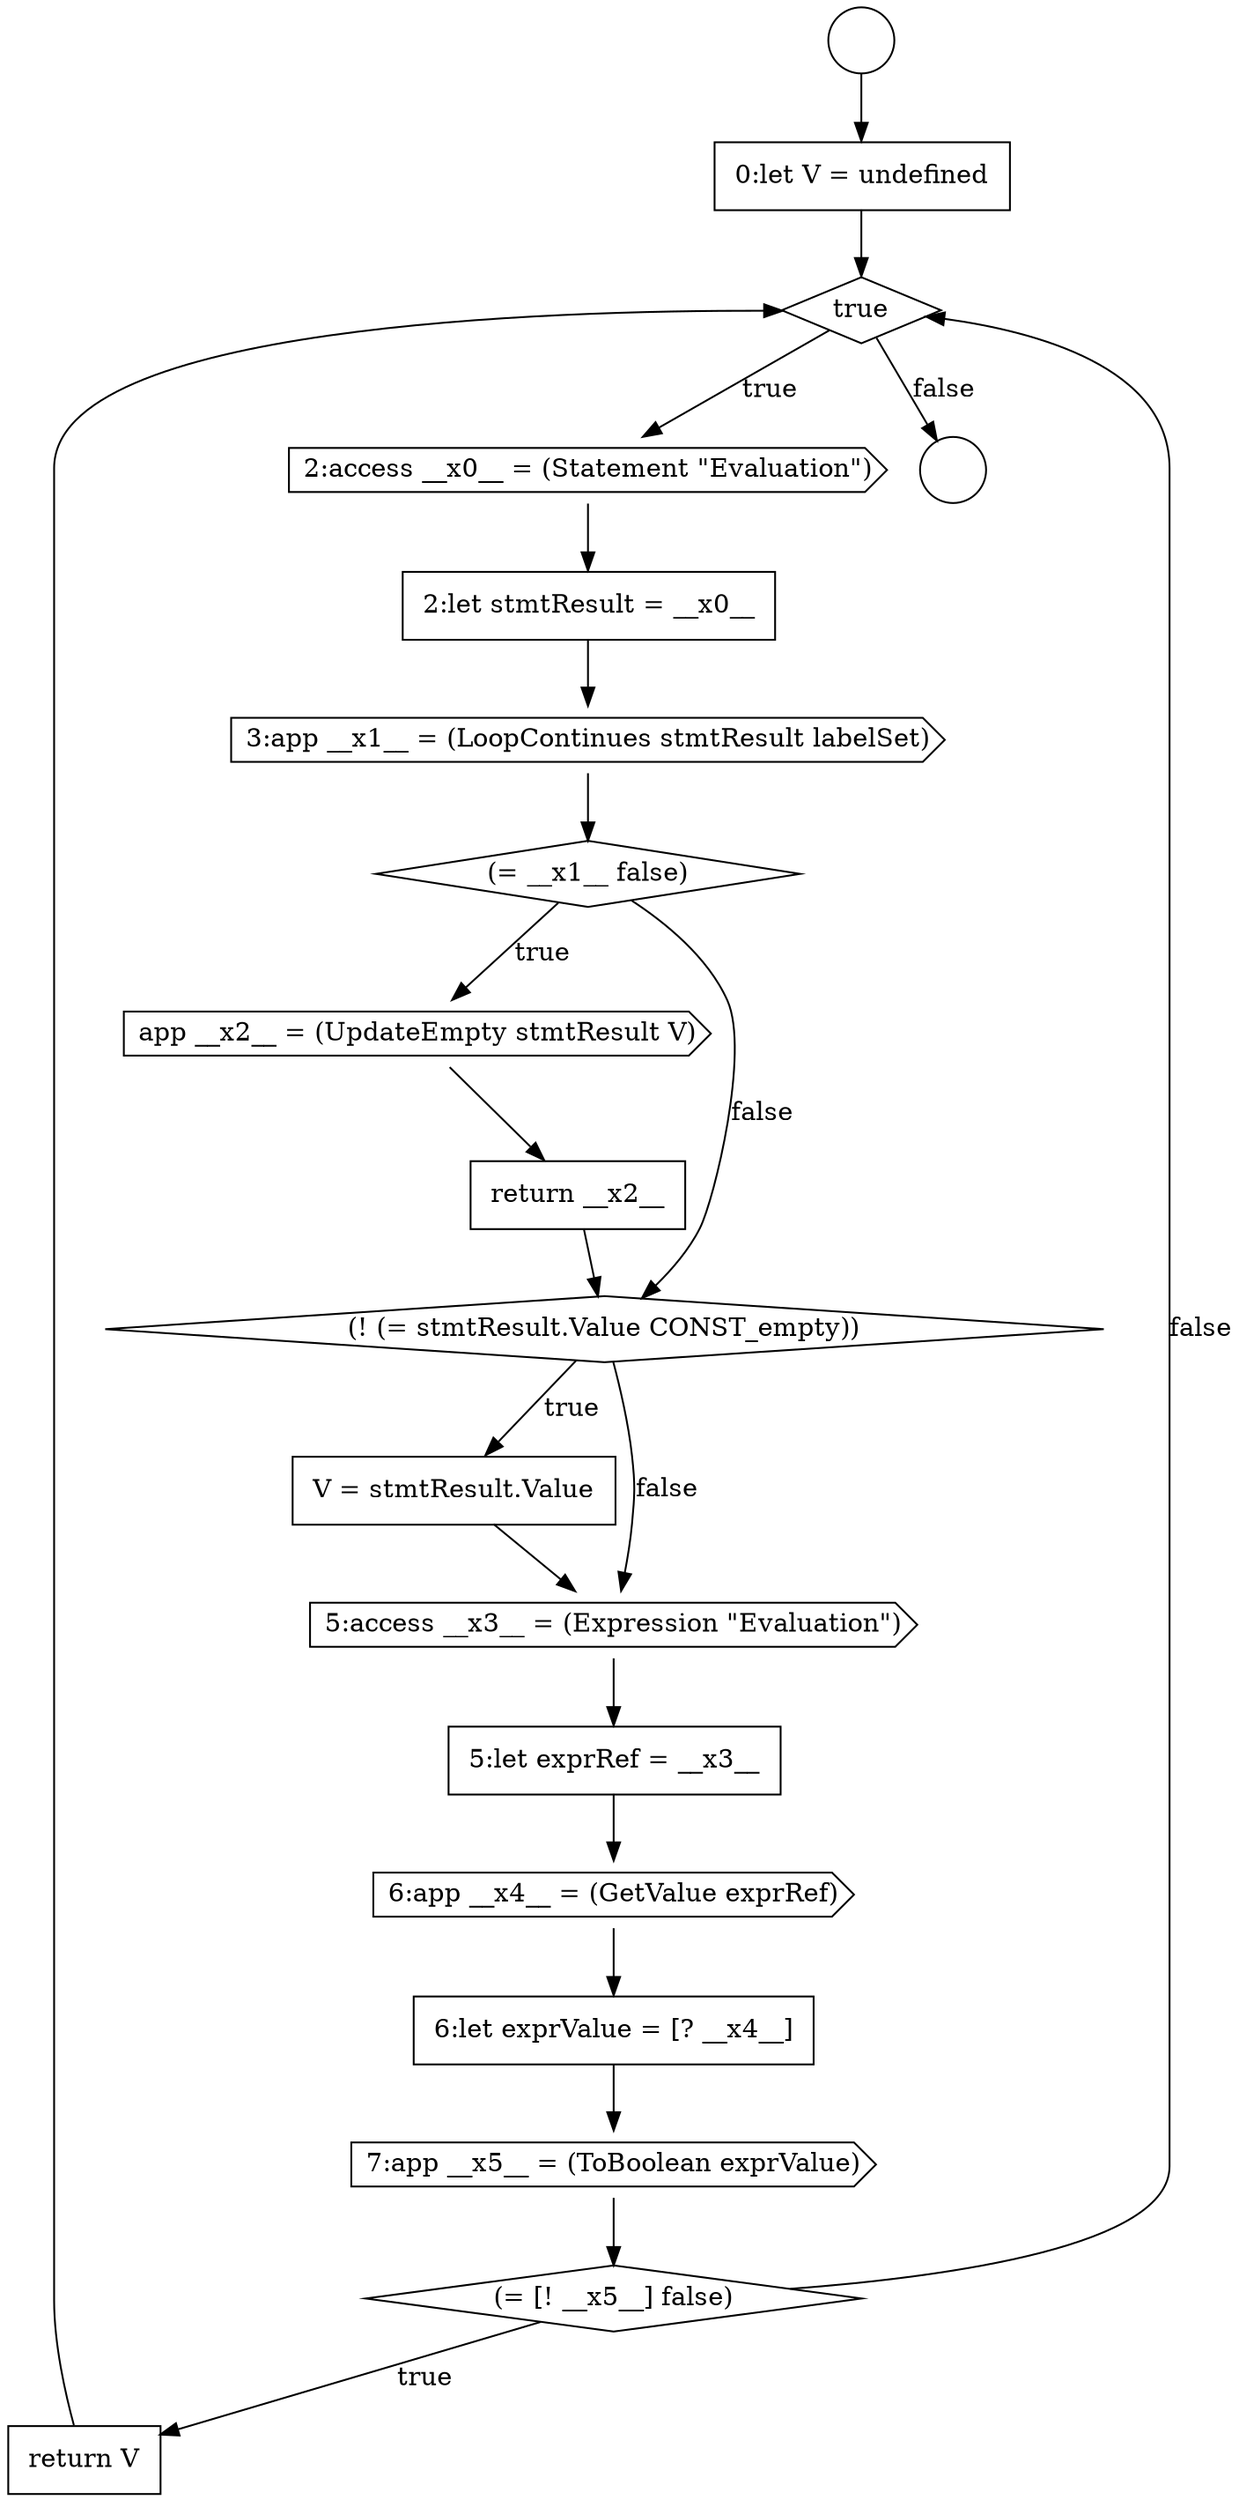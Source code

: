 digraph {
  node7143 [shape=circle label=" " color="black" fillcolor="white" style=filled]
  node7147 [shape=cds, label=<<font color="black">2:access __x0__ = (Statement &quot;Evaluation&quot;)</font>> color="black" fillcolor="white" style=filled]
  node7156 [shape=none, margin=0, label=<<font color="black">
    <table border="0" cellborder="1" cellspacing="0" cellpadding="10">
      <tr><td align="left">5:let exprRef = __x3__</td></tr>
    </table>
  </font>> color="black" fillcolor="white" style=filled]
  node7144 [shape=circle label=" " color="black" fillcolor="white" style=filled]
  node7148 [shape=none, margin=0, label=<<font color="black">
    <table border="0" cellborder="1" cellspacing="0" cellpadding="10">
      <tr><td align="left">2:let stmtResult = __x0__</td></tr>
    </table>
  </font>> color="black" fillcolor="white" style=filled]
  node7161 [shape=none, margin=0, label=<<font color="black">
    <table border="0" cellborder="1" cellspacing="0" cellpadding="10">
      <tr><td align="left">return V</td></tr>
    </table>
  </font>> color="black" fillcolor="white" style=filled]
  node7150 [shape=diamond, label=<<font color="black">(= __x1__ false)</font>> color="black" fillcolor="white" style=filled]
  node7145 [shape=none, margin=0, label=<<font color="black">
    <table border="0" cellborder="1" cellspacing="0" cellpadding="10">
      <tr><td align="left">0:let V = undefined</td></tr>
    </table>
  </font>> color="black" fillcolor="white" style=filled]
  node7158 [shape=none, margin=0, label=<<font color="black">
    <table border="0" cellborder="1" cellspacing="0" cellpadding="10">
      <tr><td align="left">6:let exprValue = [? __x4__]</td></tr>
    </table>
  </font>> color="black" fillcolor="white" style=filled]
  node7154 [shape=none, margin=0, label=<<font color="black">
    <table border="0" cellborder="1" cellspacing="0" cellpadding="10">
      <tr><td align="left">V = stmtResult.Value</td></tr>
    </table>
  </font>> color="black" fillcolor="white" style=filled]
  node7151 [shape=cds, label=<<font color="black">app __x2__ = (UpdateEmpty stmtResult V)</font>> color="black" fillcolor="white" style=filled]
  node7159 [shape=cds, label=<<font color="black">7:app __x5__ = (ToBoolean exprValue)</font>> color="black" fillcolor="white" style=filled]
  node7149 [shape=cds, label=<<font color="black">3:app __x1__ = (LoopContinues stmtResult labelSet)</font>> color="black" fillcolor="white" style=filled]
  node7146 [shape=diamond, label=<<font color="black">true</font>> color="black" fillcolor="white" style=filled]
  node7153 [shape=diamond, label=<<font color="black">(! (= stmtResult.Value CONST_empty))</font>> color="black" fillcolor="white" style=filled]
  node7160 [shape=diamond, label=<<font color="black">(= [! __x5__] false)</font>> color="black" fillcolor="white" style=filled]
  node7155 [shape=cds, label=<<font color="black">5:access __x3__ = (Expression &quot;Evaluation&quot;)</font>> color="black" fillcolor="white" style=filled]
  node7157 [shape=cds, label=<<font color="black">6:app __x4__ = (GetValue exprRef)</font>> color="black" fillcolor="white" style=filled]
  node7152 [shape=none, margin=0, label=<<font color="black">
    <table border="0" cellborder="1" cellspacing="0" cellpadding="10">
      <tr><td align="left">return __x2__</td></tr>
    </table>
  </font>> color="black" fillcolor="white" style=filled]
  node7147 -> node7148 [ color="black"]
  node7155 -> node7156 [ color="black"]
  node7160 -> node7161 [label=<<font color="black">true</font>> color="black"]
  node7160 -> node7146 [label=<<font color="black">false</font>> color="black"]
  node7153 -> node7154 [label=<<font color="black">true</font>> color="black"]
  node7153 -> node7155 [label=<<font color="black">false</font>> color="black"]
  node7148 -> node7149 [ color="black"]
  node7143 -> node7145 [ color="black"]
  node7146 -> node7147 [label=<<font color="black">true</font>> color="black"]
  node7146 -> node7144 [label=<<font color="black">false</font>> color="black"]
  node7151 -> node7152 [ color="black"]
  node7156 -> node7157 [ color="black"]
  node7145 -> node7146 [ color="black"]
  node7152 -> node7153 [ color="black"]
  node7154 -> node7155 [ color="black"]
  node7161 -> node7146 [ color="black"]
  node7157 -> node7158 [ color="black"]
  node7159 -> node7160 [ color="black"]
  node7158 -> node7159 [ color="black"]
  node7149 -> node7150 [ color="black"]
  node7150 -> node7151 [label=<<font color="black">true</font>> color="black"]
  node7150 -> node7153 [label=<<font color="black">false</font>> color="black"]
}

